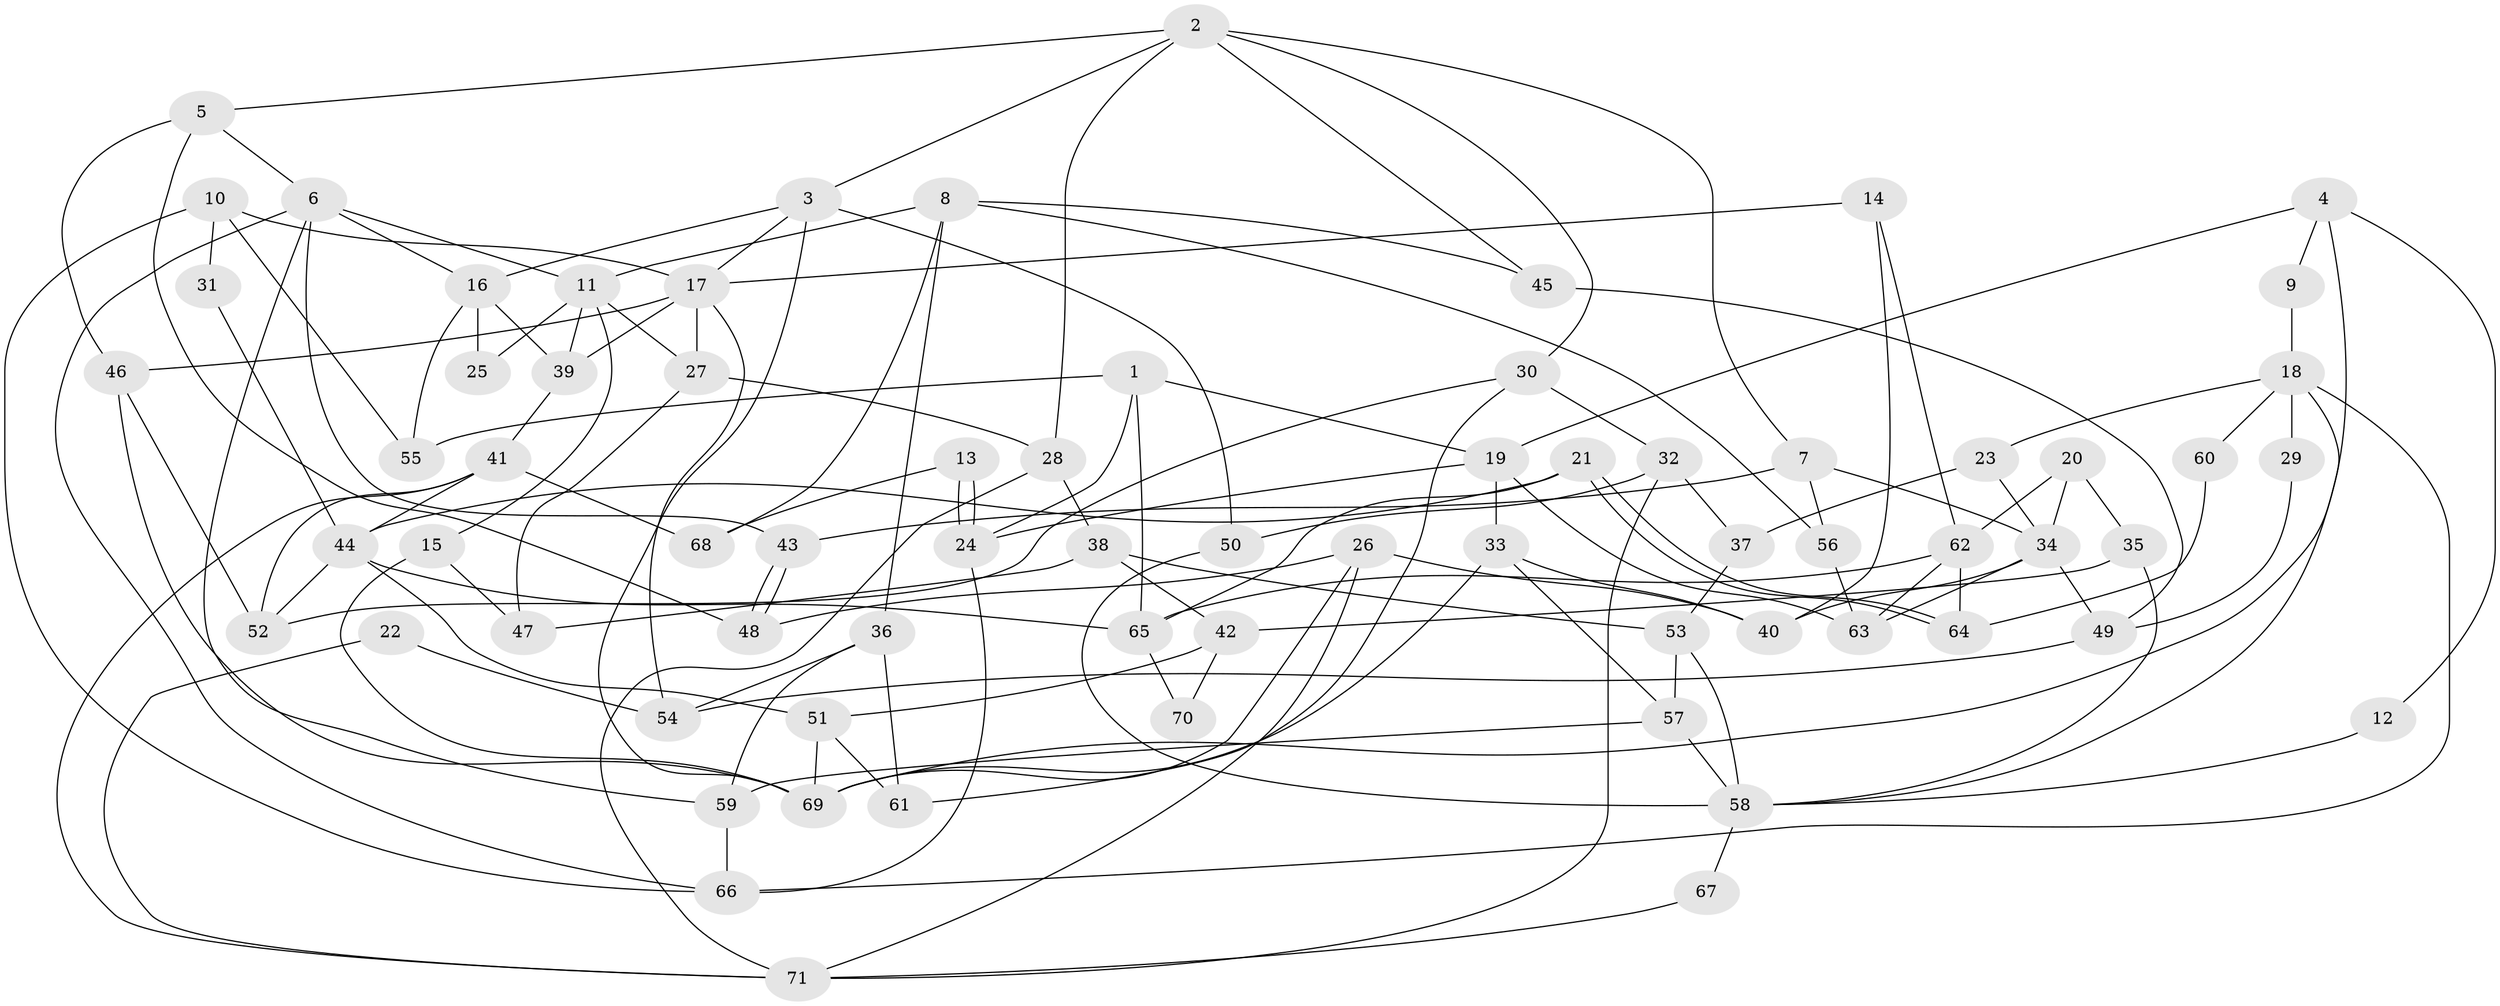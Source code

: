// Generated by graph-tools (version 1.1) at 2025/36/03/09/25 02:36:22]
// undirected, 71 vertices, 142 edges
graph export_dot {
graph [start="1"]
  node [color=gray90,style=filled];
  1;
  2;
  3;
  4;
  5;
  6;
  7;
  8;
  9;
  10;
  11;
  12;
  13;
  14;
  15;
  16;
  17;
  18;
  19;
  20;
  21;
  22;
  23;
  24;
  25;
  26;
  27;
  28;
  29;
  30;
  31;
  32;
  33;
  34;
  35;
  36;
  37;
  38;
  39;
  40;
  41;
  42;
  43;
  44;
  45;
  46;
  47;
  48;
  49;
  50;
  51;
  52;
  53;
  54;
  55;
  56;
  57;
  58;
  59;
  60;
  61;
  62;
  63;
  64;
  65;
  66;
  67;
  68;
  69;
  70;
  71;
  1 -- 55;
  1 -- 24;
  1 -- 19;
  1 -- 65;
  2 -- 5;
  2 -- 30;
  2 -- 3;
  2 -- 7;
  2 -- 28;
  2 -- 45;
  3 -- 69;
  3 -- 16;
  3 -- 17;
  3 -- 50;
  4 -- 19;
  4 -- 69;
  4 -- 9;
  4 -- 12;
  5 -- 6;
  5 -- 48;
  5 -- 46;
  6 -- 43;
  6 -- 11;
  6 -- 16;
  6 -- 59;
  6 -- 66;
  7 -- 34;
  7 -- 43;
  7 -- 56;
  8 -- 56;
  8 -- 11;
  8 -- 36;
  8 -- 45;
  8 -- 68;
  9 -- 18;
  10 -- 66;
  10 -- 17;
  10 -- 31;
  10 -- 55;
  11 -- 39;
  11 -- 27;
  11 -- 15;
  11 -- 25;
  12 -- 58;
  13 -- 68;
  13 -- 24;
  13 -- 24;
  14 -- 17;
  14 -- 62;
  14 -- 40;
  15 -- 69;
  15 -- 47;
  16 -- 25;
  16 -- 39;
  16 -- 55;
  17 -- 54;
  17 -- 27;
  17 -- 39;
  17 -- 46;
  18 -- 23;
  18 -- 66;
  18 -- 29;
  18 -- 58;
  18 -- 60;
  19 -- 33;
  19 -- 24;
  19 -- 63;
  20 -- 62;
  20 -- 35;
  20 -- 34;
  21 -- 44;
  21 -- 64;
  21 -- 64;
  21 -- 65;
  22 -- 71;
  22 -- 54;
  23 -- 37;
  23 -- 34;
  24 -- 66;
  26 -- 69;
  26 -- 40;
  26 -- 48;
  26 -- 71;
  27 -- 28;
  27 -- 47;
  28 -- 71;
  28 -- 38;
  29 -- 49;
  30 -- 32;
  30 -- 52;
  30 -- 61;
  31 -- 44;
  32 -- 50;
  32 -- 71;
  32 -- 37;
  33 -- 69;
  33 -- 57;
  33 -- 40;
  34 -- 40;
  34 -- 49;
  34 -- 63;
  35 -- 58;
  35 -- 42;
  36 -- 59;
  36 -- 54;
  36 -- 61;
  37 -- 53;
  38 -- 47;
  38 -- 42;
  38 -- 53;
  39 -- 41;
  41 -- 44;
  41 -- 52;
  41 -- 68;
  41 -- 71;
  42 -- 51;
  42 -- 70;
  43 -- 48;
  43 -- 48;
  44 -- 52;
  44 -- 65;
  44 -- 51;
  45 -- 49;
  46 -- 52;
  46 -- 69;
  49 -- 54;
  50 -- 58;
  51 -- 61;
  51 -- 69;
  53 -- 58;
  53 -- 57;
  56 -- 63;
  57 -- 59;
  57 -- 58;
  58 -- 67;
  59 -- 66;
  60 -- 64;
  62 -- 63;
  62 -- 65;
  62 -- 64;
  65 -- 70;
  67 -- 71;
}
